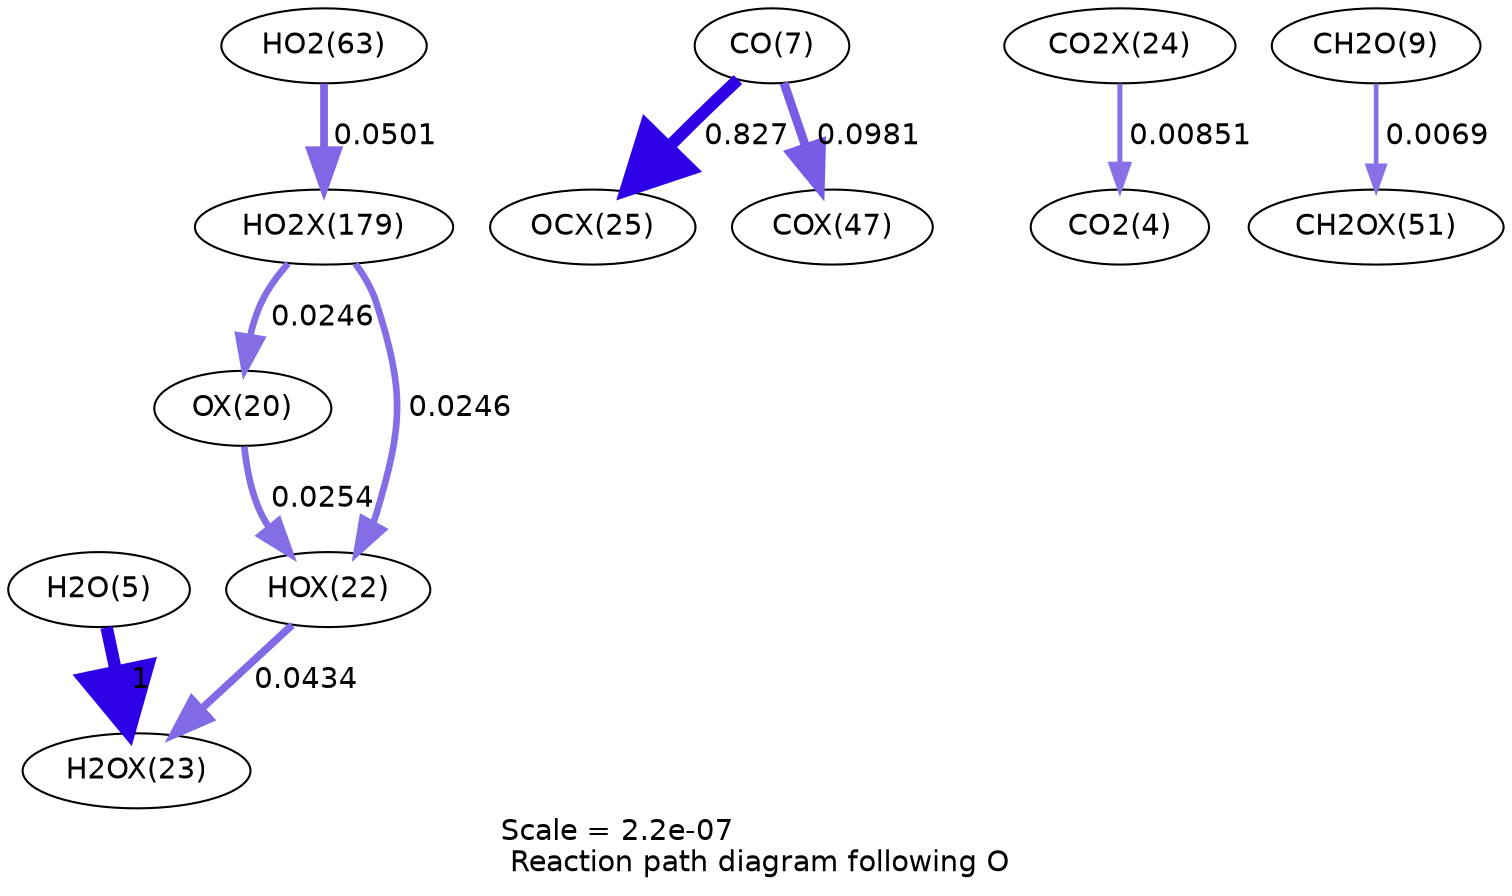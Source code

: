 digraph reaction_paths {
center=1;
s39 -> s41[fontname="Helvetica", penwidth=3.23, arrowsize=1.61, color="0.7, 0.525, 0.9"
, label=" 0.0254"];
s60 -> s39[fontname="Helvetica", penwidth=3.2, arrowsize=1.6, color="0.7, 0.525, 0.9"
, label=" 0.0246"];
s41 -> s42[fontname="Helvetica", penwidth=3.63, arrowsize=1.82, color="0.7, 0.543, 0.9"
, label=" 0.0434"];
s60 -> s41[fontname="Helvetica", penwidth=3.2, arrowsize=1.6, color="0.7, 0.525, 0.9"
, label=" 0.0246"];
s7 -> s42[fontname="Helvetica", penwidth=6, arrowsize=3, color="0.7, 1.5, 0.9"
, label=" 1"];
s9 -> s44[fontname="Helvetica", penwidth=5.86, arrowsize=2.93, color="0.7, 1.33, 0.9"
, label=" 0.827"];
s9 -> s50[fontname="Helvetica", penwidth=4.25, arrowsize=2.12, color="0.7, 0.598, 0.9"
, label=" 0.0981"];
s43 -> s6[fontname="Helvetica", penwidth=2.4, arrowsize=1.2, color="0.7, 0.509, 0.9"
, label=" 0.00851"];
s11 -> s53[fontname="Helvetica", penwidth=2.24, arrowsize=1.12, color="0.7, 0.507, 0.9"
, label=" 0.0069"];
s26 -> s60[fontname="Helvetica", penwidth=3.74, arrowsize=1.87, color="0.7, 0.55, 0.9"
, label=" 0.0501"];
s6 [ fontname="Helvetica", label="CO2(4)"];
s7 [ fontname="Helvetica", label="H2O(5)"];
s9 [ fontname="Helvetica", label="CO(7)"];
s11 [ fontname="Helvetica", label="CH2O(9)"];
s26 [ fontname="Helvetica", label="HO2(63)"];
s39 [ fontname="Helvetica", label="OX(20)"];
s41 [ fontname="Helvetica", label="HOX(22)"];
s42 [ fontname="Helvetica", label="H2OX(23)"];
s43 [ fontname="Helvetica", label="CO2X(24)"];
s44 [ fontname="Helvetica", label="OCX(25)"];
s50 [ fontname="Helvetica", label="COX(47)"];
s53 [ fontname="Helvetica", label="CH2OX(51)"];
s60 [ fontname="Helvetica", label="HO2X(179)"];
 label = "Scale = 2.2e-07\l Reaction path diagram following O";
 fontname = "Helvetica";
}
